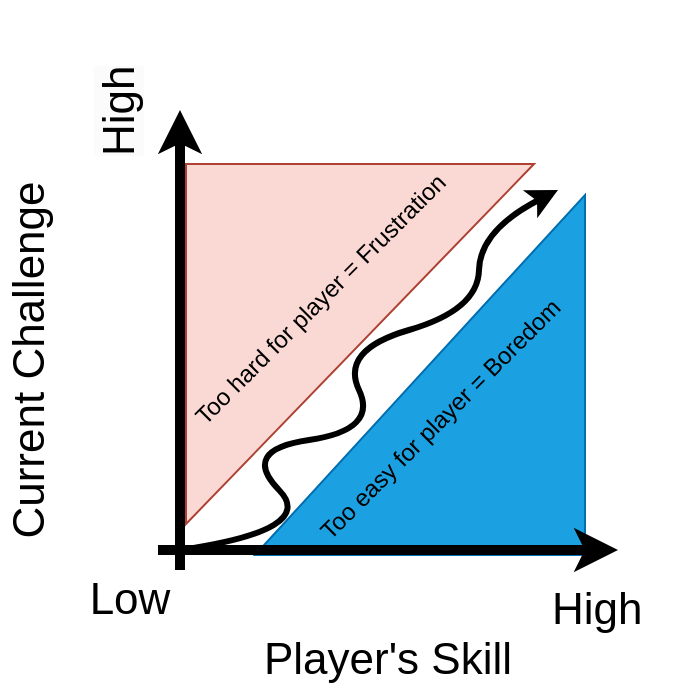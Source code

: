 <mxfile version="22.1.16" type="device">
  <diagram name="Página-1" id="eG9fMQ_ltIL1VLpApVcc">
    <mxGraphModel dx="954" dy="600" grid="1" gridSize="10" guides="1" tooltips="1" connect="1" arrows="1" fold="1" page="1" pageScale="1" pageWidth="827" pageHeight="1169" math="0" shadow="0">
      <root>
        <mxCell id="0" />
        <mxCell id="1" parent="0" />
        <mxCell id="wvbD1oqweJ9BSff5ZpkI-24" value="" style="verticalLabelPosition=bottom;verticalAlign=top;html=1;shape=mxgraph.basic.orthogonal_triangle;rotation=90;spacingBottom=5;fillColor=#fad9d5;strokeColor=#ae4132;" vertex="1" parent="1">
          <mxGeometry x="310" y="230" width="180" height="174" as="geometry" />
        </mxCell>
        <mxCell id="wvbD1oqweJ9BSff5ZpkI-23" value="" style="verticalLabelPosition=bottom;verticalAlign=top;html=1;shape=mxgraph.basic.orthogonal_triangle;rotation=-90;spacingBottom=5;fillColor=#1ba1e2;strokeColor=#006EAF;fontColor=#ffffff;" vertex="1" parent="1">
          <mxGeometry x="340" y="250" width="180" height="165" as="geometry" />
        </mxCell>
        <mxCell id="wvbD1oqweJ9BSff5ZpkI-1" value="" style="endArrow=classic;html=1;rounded=0;strokeWidth=5;" edge="1" parent="1">
          <mxGeometry width="50" height="50" relative="1" as="geometry">
            <mxPoint x="310" y="430" as="sourcePoint" />
            <mxPoint x="310" y="200" as="targetPoint" />
          </mxGeometry>
        </mxCell>
        <mxCell id="wvbD1oqweJ9BSff5ZpkI-3" value="" style="endArrow=classic;html=1;rounded=0;strokeWidth=5;" edge="1" parent="1">
          <mxGeometry width="50" height="50" relative="1" as="geometry">
            <mxPoint x="299" y="420" as="sourcePoint" />
            <mxPoint x="529" y="420" as="targetPoint" />
          </mxGeometry>
        </mxCell>
        <mxCell id="wvbD1oqweJ9BSff5ZpkI-5" value="&lt;font style=&quot;font-size: 22px;&quot;&gt;Current Challenge&lt;/font&gt;" style="text;html=1;strokeColor=none;fillColor=none;align=center;verticalAlign=middle;whiteSpace=wrap;rounded=0;strokeWidth=18;rotation=-90;" vertex="1" parent="1">
          <mxGeometry x="140" y="310" width="190" height="30" as="geometry" />
        </mxCell>
        <mxCell id="wvbD1oqweJ9BSff5ZpkI-6" value="&lt;font style=&quot;font-size: 22px;&quot;&gt;Player&#39;s Skill&lt;/font&gt;" style="text;html=1;strokeColor=none;fillColor=none;align=center;verticalAlign=middle;whiteSpace=wrap;rounded=0;" vertex="1" parent="1">
          <mxGeometry x="334" y="460" width="160" height="30" as="geometry" />
        </mxCell>
        <mxCell id="wvbD1oqweJ9BSff5ZpkI-12" value="" style="endArrow=none;html=1;rounded=0;labelBackgroundColor=#FF3333;" edge="1" parent="1">
          <mxGeometry width="50" height="50" relative="1" as="geometry">
            <mxPoint x="310" y="390" as="sourcePoint" />
            <mxPoint x="310" y="230" as="targetPoint" />
          </mxGeometry>
        </mxCell>
        <mxCell id="wvbD1oqweJ9BSff5ZpkI-14" value="" style="curved=1;endArrow=classic;html=1;rounded=0;strokeWidth=3;" edge="1" parent="1">
          <mxGeometry width="50" height="50" relative="1" as="geometry">
            <mxPoint x="310" y="420" as="sourcePoint" />
            <mxPoint x="499" y="240" as="targetPoint" />
            <Array as="points">
              <mxPoint x="379" y="410" />
              <mxPoint x="340" y="370" />
              <mxPoint x="409" y="360" />
              <mxPoint x="390" y="320" />
              <mxPoint x="459" y="300" />
              <mxPoint x="460" y="260" />
            </Array>
          </mxGeometry>
        </mxCell>
        <mxCell id="wvbD1oqweJ9BSff5ZpkI-17" value="Too hard for player = Frustration" style="text;html=1;align=center;verticalAlign=middle;resizable=0;points=[];autosize=1;strokeColor=none;fillColor=none;rotation=-45;" vertex="1" parent="1">
          <mxGeometry x="285" y="280" width="190" height="30" as="geometry" />
        </mxCell>
        <mxCell id="wvbD1oqweJ9BSff5ZpkI-18" value="Too easy for player = Boredom" style="text;html=1;align=center;verticalAlign=middle;resizable=0;points=[];autosize=1;strokeColor=none;fillColor=none;rotation=-45;" vertex="1" parent="1">
          <mxGeometry x="345" y="340" width="190" height="30" as="geometry" />
        </mxCell>
        <mxCell id="wvbD1oqweJ9BSff5ZpkI-19" value="&lt;font style=&quot;font-size: 22px;&quot;&gt;Low&lt;/font&gt;" style="text;html=1;strokeColor=none;fillColor=none;align=center;verticalAlign=middle;whiteSpace=wrap;rounded=0;" vertex="1" parent="1">
          <mxGeometry x="255" y="430" width="60" height="30" as="geometry" />
        </mxCell>
        <mxCell id="wvbD1oqweJ9BSff5ZpkI-20" value="&lt;div style=&quot;text-align: center;&quot;&gt;&lt;span style=&quot;background-color: initial; font-size: 22px;&quot;&gt;High&lt;/span&gt;&lt;/div&gt;" style="text;whiteSpace=wrap;html=1;" vertex="1" parent="1">
          <mxGeometry x="494" y="430" width="70" height="50" as="geometry" />
        </mxCell>
        <mxCell id="wvbD1oqweJ9BSff5ZpkI-21" value="&lt;span style=&quot;color: rgb(0, 0, 0); font-family: Helvetica; font-size: 22px; font-style: normal; font-variant-ligatures: normal; font-variant-caps: normal; font-weight: 400; letter-spacing: normal; orphans: 2; text-align: center; text-indent: 0px; text-transform: none; widows: 2; word-spacing: 0px; -webkit-text-stroke-width: 0px; background-color: rgb(251, 251, 251); text-decoration-thickness: initial; text-decoration-style: initial; text-decoration-color: initial; float: none; display: inline !important;&quot;&gt;High&lt;/span&gt;" style="text;whiteSpace=wrap;html=1;rotation=-90;" vertex="1" parent="1">
          <mxGeometry x="245" y="160" width="80" height="50" as="geometry" />
        </mxCell>
      </root>
    </mxGraphModel>
  </diagram>
</mxfile>
